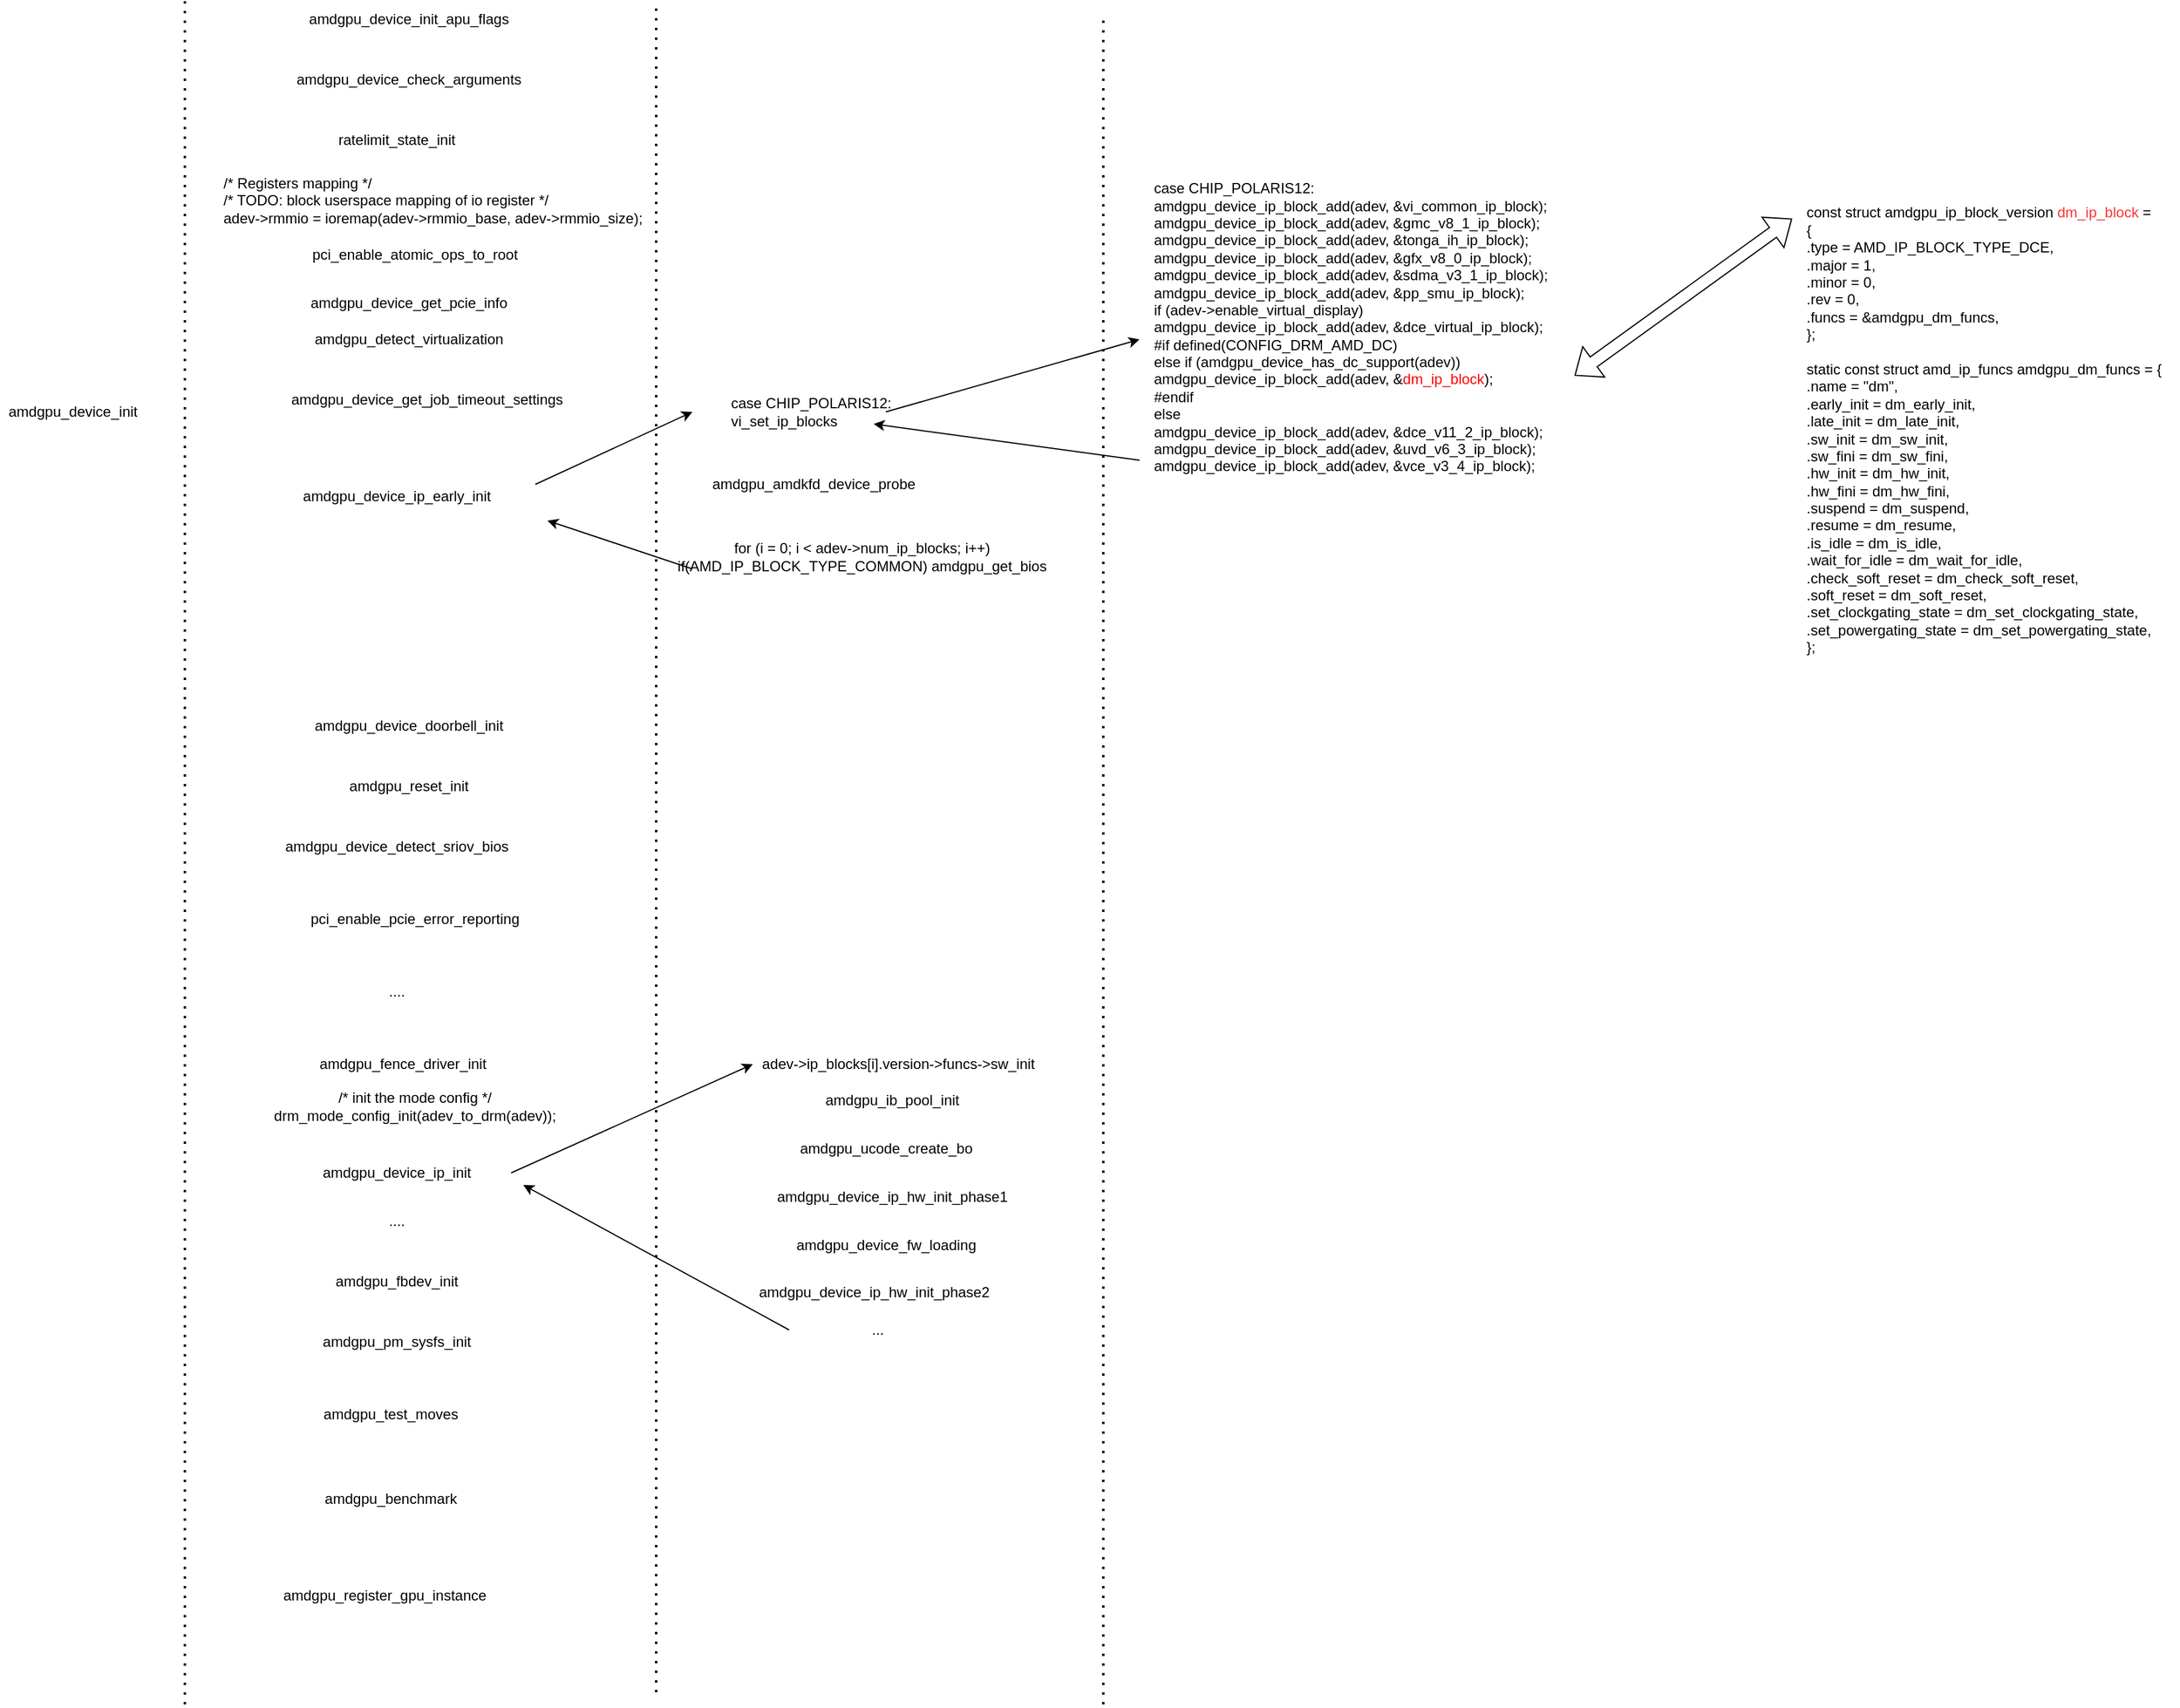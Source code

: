 <mxfile version="17.4.6" type="github">
  <diagram id="hGFMNqmb2zfe9tHskcBW" name="Page-1">
    <mxGraphModel dx="2249" dy="755" grid="1" gridSize="10" guides="1" tooltips="1" connect="1" arrows="1" fold="1" page="1" pageScale="1" pageWidth="827" pageHeight="1169" math="0" shadow="0">
      <root>
        <mxCell id="0" />
        <mxCell id="1" parent="0" />
        <mxCell id="GLmPlQLurBmdkAW1gnxs-2" value="amdgpu_device_init" style="text;html=1;align=center;verticalAlign=middle;resizable=0;points=[];autosize=1;strokeColor=none;fillColor=none;" vertex="1" parent="1">
          <mxGeometry x="-473" y="440" width="120" height="20" as="geometry" />
        </mxCell>
        <mxCell id="GLmPlQLurBmdkAW1gnxs-3" value="amdgpu_device_ip_early_init" style="text;html=1;align=center;verticalAlign=middle;resizable=0;points=[];autosize=1;strokeColor=none;fillColor=none;" vertex="1" parent="1">
          <mxGeometry x="-230" y="510" width="170" height="20" as="geometry" />
        </mxCell>
        <mxCell id="GLmPlQLurBmdkAW1gnxs-4" value="ratelimit_state_init" style="text;html=1;align=center;verticalAlign=middle;resizable=0;points=[];autosize=1;strokeColor=none;fillColor=none;" vertex="1" parent="1">
          <mxGeometry x="-200" y="215" width="110" height="20" as="geometry" />
        </mxCell>
        <mxCell id="GLmPlQLurBmdkAW1gnxs-5" value="amdgpu_device_doorbell_init" style="text;html=1;align=center;verticalAlign=middle;resizable=0;points=[];autosize=1;strokeColor=none;fillColor=none;" vertex="1" parent="1">
          <mxGeometry x="-220" y="700" width="170" height="20" as="geometry" />
        </mxCell>
        <mxCell id="GLmPlQLurBmdkAW1gnxs-7" value="case CHIP_POLARIS12:&lt;br&gt;vi_set_ip_blocks" style="text;html=1;align=left;verticalAlign=middle;resizable=0;points=[];autosize=1;strokeColor=none;fillColor=none;" vertex="1" parent="1">
          <mxGeometry x="130" y="435" width="150" height="30" as="geometry" />
        </mxCell>
        <mxCell id="GLmPlQLurBmdkAW1gnxs-8" value="&lt;div&gt;case CHIP_POLARIS12:&lt;br&gt;&lt;/div&gt;&lt;div&gt;&lt;span&gt;		&lt;/span&gt;amdgpu_device_ip_block_add(adev, &amp;amp;vi_common_ip_block);&lt;/div&gt;&lt;div&gt;&lt;span&gt;		&lt;/span&gt;amdgpu_device_ip_block_add(adev, &amp;amp;gmc_v8_1_ip_block);&lt;/div&gt;&lt;div&gt;&lt;span&gt;		&lt;/span&gt;amdgpu_device_ip_block_add(adev, &amp;amp;tonga_ih_ip_block);&lt;/div&gt;&lt;div&gt;&lt;span&gt;		&lt;/span&gt;amdgpu_device_ip_block_add(adev, &amp;amp;gfx_v8_0_ip_block);&lt;/div&gt;&lt;div&gt;&lt;span&gt;		&lt;/span&gt;amdgpu_device_ip_block_add(adev, &amp;amp;sdma_v3_1_ip_block);&lt;/div&gt;&lt;div&gt;&lt;span&gt;		&lt;/span&gt;amdgpu_device_ip_block_add(adev, &amp;amp;pp_smu_ip_block);&lt;/div&gt;&lt;div&gt;&lt;span&gt;		&lt;/span&gt;if (adev-&amp;gt;enable_virtual_display)&lt;/div&gt;&lt;div&gt;&lt;span&gt;			&lt;/span&gt;amdgpu_device_ip_block_add(adev, &amp;amp;dce_virtual_ip_block);&lt;/div&gt;&lt;div&gt;#if defined(CONFIG_DRM_AMD_DC)&lt;/div&gt;&lt;div&gt;&lt;span&gt;		&lt;/span&gt;else if (amdgpu_device_has_dc_support(adev))&lt;/div&gt;&lt;div&gt;&lt;span&gt;			&lt;/span&gt;amdgpu_device_ip_block_add(adev, &amp;amp;&lt;font color=&quot;#ff0000&quot;&gt;dm_ip_block&lt;/font&gt;);&lt;/div&gt;&lt;div&gt;#endif&lt;/div&gt;&lt;div&gt;&lt;span&gt;		&lt;/span&gt;else&lt;/div&gt;&lt;div&gt;&lt;span&gt;			&lt;/span&gt;amdgpu_device_ip_block_add(adev, &amp;amp;dce_v11_2_ip_block);&lt;/div&gt;&lt;div&gt;&lt;span&gt;		&lt;/span&gt;amdgpu_device_ip_block_add(adev, &amp;amp;uvd_v6_3_ip_block);&lt;/div&gt;&lt;div&gt;&lt;span&gt;		&lt;/span&gt;amdgpu_device_ip_block_add(adev, &amp;amp;vce_v3_4_ip_block);&lt;/div&gt;" style="text;html=1;align=left;verticalAlign=middle;resizable=0;points=[];autosize=1;strokeColor=none;fillColor=none;" vertex="1" parent="1">
          <mxGeometry x="480" y="260" width="340" height="240" as="geometry" />
        </mxCell>
        <mxCell id="GLmPlQLurBmdkAW1gnxs-9" value="&lt;div&gt;&lt;div&gt;const struct amdgpu_ip_block_version &lt;font color=&quot;#ff3333&quot;&gt;dm_ip_block&lt;/font&gt; =&lt;/div&gt;&lt;div&gt;{&lt;/div&gt;&lt;div&gt;&lt;span&gt;	&lt;/span&gt;.type = AMD_IP_BLOCK_TYPE_DCE,&lt;/div&gt;&lt;div&gt;&lt;span&gt;	&lt;/span&gt;.major = 1,&lt;/div&gt;&lt;div&gt;&lt;span&gt;	&lt;/span&gt;.minor = 0,&lt;/div&gt;&lt;div&gt;&lt;span&gt;	&lt;/span&gt;.rev = 0,&lt;/div&gt;&lt;div&gt;&lt;span&gt;	&lt;/span&gt;.funcs = &amp;amp;amdgpu_dm_funcs,&lt;/div&gt;&lt;div&gt;};&lt;/div&gt;&lt;/div&gt;&lt;div&gt;&lt;br&gt;&lt;/div&gt;&lt;div&gt;static const struct amd_ip_funcs amdgpu_dm_funcs = {&lt;/div&gt;&lt;div&gt;&lt;span&gt;	&lt;/span&gt;.name = &quot;dm&quot;,&lt;/div&gt;&lt;div&gt;&lt;span&gt;	&lt;/span&gt;.early_init = dm_early_init,&lt;/div&gt;&lt;div&gt;&lt;span&gt;	&lt;/span&gt;.late_init = dm_late_init,&lt;/div&gt;&lt;div&gt;&lt;span&gt;	&lt;/span&gt;.sw_init = dm_sw_init,&lt;/div&gt;&lt;div&gt;&lt;span&gt;	&lt;/span&gt;.sw_fini = dm_sw_fini,&lt;/div&gt;&lt;div&gt;&lt;span&gt;	&lt;/span&gt;.hw_init = dm_hw_init,&lt;/div&gt;&lt;div&gt;&lt;span&gt;	&lt;/span&gt;.hw_fini = dm_hw_fini,&lt;/div&gt;&lt;div&gt;&lt;span&gt;	&lt;/span&gt;.suspend = dm_suspend,&lt;/div&gt;&lt;div&gt;&lt;span&gt;	&lt;/span&gt;.resume = dm_resume,&lt;/div&gt;&lt;div&gt;&lt;span&gt;	&lt;/span&gt;.is_idle = dm_is_idle,&lt;/div&gt;&lt;div&gt;&lt;span&gt;	&lt;/span&gt;.wait_for_idle = dm_wait_for_idle,&lt;/div&gt;&lt;div&gt;&lt;span&gt;	&lt;/span&gt;.check_soft_reset = dm_check_soft_reset,&lt;/div&gt;&lt;div&gt;&lt;span&gt;	&lt;/span&gt;.soft_reset = dm_soft_reset,&lt;/div&gt;&lt;div&gt;&lt;span&gt;	&lt;/span&gt;.set_clockgating_state = dm_set_clockgating_state,&lt;/div&gt;&lt;div&gt;&lt;span&gt;	&lt;/span&gt;.set_powergating_state = dm_set_powergating_state,&lt;/div&gt;&lt;div&gt;};&lt;/div&gt;" style="text;html=1;align=left;verticalAlign=middle;resizable=0;points=[];autosize=1;strokeColor=none;fillColor=none;" vertex="1" parent="1">
          <mxGeometry x="1020" y="280" width="310" height="370" as="geometry" />
        </mxCell>
        <mxCell id="GLmPlQLurBmdkAW1gnxs-11" value="" style="endArrow=none;dashed=1;html=1;dashPattern=1 3;strokeWidth=2;rounded=0;fontColor=#FF3333;" edge="1" parent="1">
          <mxGeometry width="50" height="50" relative="1" as="geometry">
            <mxPoint x="-320" y="1520" as="sourcePoint" />
            <mxPoint x="-320" y="110" as="targetPoint" />
          </mxGeometry>
        </mxCell>
        <mxCell id="GLmPlQLurBmdkAW1gnxs-12" value="" style="endArrow=none;dashed=1;html=1;dashPattern=1 3;strokeWidth=2;rounded=0;fontColor=#FF3333;" edge="1" parent="1">
          <mxGeometry width="50" height="50" relative="1" as="geometry">
            <mxPoint x="70" y="1510" as="sourcePoint" />
            <mxPoint x="70" y="110" as="targetPoint" />
          </mxGeometry>
        </mxCell>
        <mxCell id="GLmPlQLurBmdkAW1gnxs-13" value="" style="shape=flexArrow;endArrow=classic;startArrow=classic;html=1;rounded=0;fontColor=#FF3333;" edge="1" parent="1">
          <mxGeometry width="100" height="100" relative="1" as="geometry">
            <mxPoint x="830" y="420" as="sourcePoint" />
            <mxPoint x="1010" y="290" as="targetPoint" />
          </mxGeometry>
        </mxCell>
        <mxCell id="GLmPlQLurBmdkAW1gnxs-14" value="" style="endArrow=classic;html=1;rounded=0;fontColor=#FF3333;" edge="1" parent="1">
          <mxGeometry width="50" height="50" relative="1" as="geometry">
            <mxPoint x="-30" y="510" as="sourcePoint" />
            <mxPoint x="100" y="450" as="targetPoint" />
          </mxGeometry>
        </mxCell>
        <mxCell id="GLmPlQLurBmdkAW1gnxs-16" value="amdgpu_amdkfd_device_probe" style="text;html=1;align=center;verticalAlign=middle;resizable=0;points=[];autosize=1;strokeColor=none;fillColor=none;fontColor=#000000;" vertex="1" parent="1">
          <mxGeometry x="110" y="500" width="180" height="20" as="geometry" />
        </mxCell>
        <mxCell id="GLmPlQLurBmdkAW1gnxs-17" value="for (i = 0; i &amp;lt; adev-&amp;gt;num_ip_blocks; i++)&lt;br&gt;if(AMD_IP_BLOCK_TYPE_COMMON) amdgpu_get_bios" style="text;html=1;align=center;verticalAlign=middle;resizable=0;points=[];autosize=1;strokeColor=none;fillColor=none;fontColor=#000000;" vertex="1" parent="1">
          <mxGeometry x="80" y="554.5" width="320" height="30" as="geometry" />
        </mxCell>
        <mxCell id="GLmPlQLurBmdkAW1gnxs-18" value="" style="endArrow=classic;html=1;rounded=0;fontColor=#FF3333;" edge="1" parent="1">
          <mxGeometry width="50" height="50" relative="1" as="geometry">
            <mxPoint x="260" y="450" as="sourcePoint" />
            <mxPoint x="470" y="390" as="targetPoint" />
          </mxGeometry>
        </mxCell>
        <mxCell id="GLmPlQLurBmdkAW1gnxs-19" value="" style="endArrow=classic;html=1;rounded=0;fontColor=#FF3333;" edge="1" parent="1">
          <mxGeometry width="50" height="50" relative="1" as="geometry">
            <mxPoint x="100" y="580" as="sourcePoint" />
            <mxPoint x="-20" y="540" as="targetPoint" />
            <Array as="points">
              <mxPoint x="40" y="560" />
            </Array>
          </mxGeometry>
        </mxCell>
        <mxCell id="GLmPlQLurBmdkAW1gnxs-20" value="" style="endArrow=classic;html=1;rounded=0;fontColor=#FF3333;" edge="1" parent="1">
          <mxGeometry width="50" height="50" relative="1" as="geometry">
            <mxPoint x="470" y="490" as="sourcePoint" />
            <mxPoint x="250" y="460" as="targetPoint" />
          </mxGeometry>
        </mxCell>
        <mxCell id="GLmPlQLurBmdkAW1gnxs-21" value="" style="endArrow=none;dashed=1;html=1;dashPattern=1 3;strokeWidth=2;rounded=0;fontColor=#FF3333;" edge="1" parent="1">
          <mxGeometry width="50" height="50" relative="1" as="geometry">
            <mxPoint x="440" y="1520" as="sourcePoint" />
            <mxPoint x="440" y="120" as="targetPoint" />
          </mxGeometry>
        </mxCell>
        <mxCell id="GLmPlQLurBmdkAW1gnxs-22" value="amdgpu_device_init_apu_flags" style="text;html=1;align=center;verticalAlign=middle;resizable=0;points=[];autosize=1;strokeColor=none;fillColor=none;fontColor=#000000;" vertex="1" parent="1">
          <mxGeometry x="-225" y="115" width="180" height="20" as="geometry" />
        </mxCell>
        <mxCell id="GLmPlQLurBmdkAW1gnxs-23" value="amdgpu_device_check_arguments" style="text;html=1;align=center;verticalAlign=middle;resizable=0;points=[];autosize=1;strokeColor=none;fillColor=none;fontColor=#000000;" vertex="1" parent="1">
          <mxGeometry x="-235" y="165" width="200" height="20" as="geometry" />
        </mxCell>
        <mxCell id="GLmPlQLurBmdkAW1gnxs-24" value="&lt;div&gt;&lt;span&gt;	&lt;/span&gt;/* Registers mapping */&lt;/div&gt;&lt;div style=&quot;&quot;&gt;&lt;span&gt;	&lt;/span&gt;/* TODO: block userspace mapping of io register */&lt;/div&gt;adev-&amp;gt;rmmio = ioremap(adev-&amp;gt;rmmio_base, adev-&amp;gt;rmmio_size);" style="text;html=1;align=left;verticalAlign=middle;resizable=0;points=[];autosize=1;strokeColor=none;fillColor=none;fontColor=#000000;" vertex="1" parent="1">
          <mxGeometry x="-290" y="250" width="360" height="50" as="geometry" />
        </mxCell>
        <mxCell id="GLmPlQLurBmdkAW1gnxs-25" value="pci_enable_atomic_ops_to_root" style="text;html=1;align=center;verticalAlign=middle;resizable=0;points=[];autosize=1;strokeColor=none;fillColor=none;fontColor=#000000;" vertex="1" parent="1">
          <mxGeometry x="-225" y="310" width="190" height="20" as="geometry" />
        </mxCell>
        <mxCell id="GLmPlQLurBmdkAW1gnxs-26" value="amdgpu_device_get_pcie_info" style="text;html=1;align=center;verticalAlign=middle;resizable=0;points=[];autosize=1;strokeColor=none;fillColor=none;fontColor=#000000;" vertex="1" parent="1">
          <mxGeometry x="-225" y="350" width="180" height="20" as="geometry" />
        </mxCell>
        <mxCell id="GLmPlQLurBmdkAW1gnxs-27" value="amdgpu_detect_virtualization" style="text;html=1;align=center;verticalAlign=middle;resizable=0;points=[];autosize=1;strokeColor=none;fillColor=none;fontColor=#000000;" vertex="1" parent="1">
          <mxGeometry x="-220" y="380" width="170" height="20" as="geometry" />
        </mxCell>
        <mxCell id="GLmPlQLurBmdkAW1gnxs-28" value="amdgpu_device_get_job_timeout_settings" style="text;html=1;align=center;verticalAlign=middle;resizable=0;points=[];autosize=1;strokeColor=none;fillColor=none;fontColor=#000000;" vertex="1" parent="1">
          <mxGeometry x="-240" y="430" width="240" height="20" as="geometry" />
        </mxCell>
        <mxCell id="GLmPlQLurBmdkAW1gnxs-29" value="amdgpu_reset_init" style="text;html=1;align=center;verticalAlign=middle;resizable=0;points=[];autosize=1;strokeColor=none;fillColor=none;fontColor=#000000;" vertex="1" parent="1">
          <mxGeometry x="-190" y="750" width="110" height="20" as="geometry" />
        </mxCell>
        <mxCell id="GLmPlQLurBmdkAW1gnxs-30" value="amdgpu_device_detect_sriov_bios" style="text;html=1;align=center;verticalAlign=middle;resizable=0;points=[];autosize=1;strokeColor=none;fillColor=none;fontColor=#000000;" vertex="1" parent="1">
          <mxGeometry x="-245" y="800" width="200" height="20" as="geometry" />
        </mxCell>
        <mxCell id="GLmPlQLurBmdkAW1gnxs-31" value="pci_enable_pcie_error_reporting" style="text;html=1;align=center;verticalAlign=middle;resizable=0;points=[];autosize=1;strokeColor=none;fillColor=none;fontColor=#000000;" vertex="1" parent="1">
          <mxGeometry x="-225" y="860" width="190" height="20" as="geometry" />
        </mxCell>
        <mxCell id="GLmPlQLurBmdkAW1gnxs-32" value="...." style="text;html=1;align=center;verticalAlign=middle;resizable=0;points=[];autosize=1;strokeColor=none;fillColor=none;fontColor=#000000;" vertex="1" parent="1">
          <mxGeometry x="-160" y="920" width="30" height="20" as="geometry" />
        </mxCell>
        <mxCell id="GLmPlQLurBmdkAW1gnxs-33" value="amdgpu_fence_driver_init" style="text;html=1;align=center;verticalAlign=middle;resizable=0;points=[];autosize=1;strokeColor=none;fillColor=none;fontColor=#000000;" vertex="1" parent="1">
          <mxGeometry x="-215" y="980" width="150" height="20" as="geometry" />
        </mxCell>
        <mxCell id="GLmPlQLurBmdkAW1gnxs-34" value="...." style="text;html=1;align=center;verticalAlign=middle;resizable=0;points=[];autosize=1;strokeColor=none;fillColor=none;fontColor=#000000;" vertex="1" parent="1">
          <mxGeometry x="-160" y="1110" width="30" height="20" as="geometry" />
        </mxCell>
        <mxCell id="GLmPlQLurBmdkAW1gnxs-35" value="amdgpu_fbdev_init" style="text;html=1;align=center;verticalAlign=middle;resizable=0;points=[];autosize=1;strokeColor=none;fillColor=none;fontColor=#000000;" vertex="1" parent="1">
          <mxGeometry x="-205" y="1160" width="120" height="20" as="geometry" />
        </mxCell>
        <mxCell id="GLmPlQLurBmdkAW1gnxs-36" value="amdgpu_pm_sysfs_init" style="text;html=1;align=center;verticalAlign=middle;resizable=0;points=[];autosize=1;strokeColor=none;fillColor=none;fontColor=#000000;" vertex="1" parent="1">
          <mxGeometry x="-215" y="1210" width="140" height="20" as="geometry" />
        </mxCell>
        <mxCell id="GLmPlQLurBmdkAW1gnxs-37" value="&lt;div&gt;&lt;span&gt;	&lt;/span&gt;/* init the mode config */&lt;/div&gt;&lt;div&gt;&lt;span&gt;	&lt;/span&gt;drm_mode_config_init(adev_to_drm(adev));&lt;/div&gt;" style="text;html=1;align=center;verticalAlign=middle;resizable=0;points=[];autosize=1;strokeColor=none;fillColor=none;fontColor=#000000;" vertex="1" parent="1">
          <mxGeometry x="-255" y="1010" width="250" height="30" as="geometry" />
        </mxCell>
        <mxCell id="GLmPlQLurBmdkAW1gnxs-38" value="amdgpu_device_ip_init" style="text;html=1;align=center;verticalAlign=middle;resizable=0;points=[];autosize=1;strokeColor=none;fillColor=none;fontColor=#000000;" vertex="1" parent="1">
          <mxGeometry x="-215" y="1070" width="140" height="20" as="geometry" />
        </mxCell>
        <mxCell id="GLmPlQLurBmdkAW1gnxs-39" value="amdgpu_test_moves" style="text;html=1;align=center;verticalAlign=middle;resizable=0;points=[];autosize=1;strokeColor=none;fillColor=none;fontColor=#000000;" vertex="1" parent="1">
          <mxGeometry x="-215" y="1270" width="130" height="20" as="geometry" />
        </mxCell>
        <mxCell id="GLmPlQLurBmdkAW1gnxs-40" value="amdgpu_benchmark" style="text;html=1;align=center;verticalAlign=middle;resizable=0;points=[];autosize=1;strokeColor=none;fillColor=none;fontColor=#000000;" vertex="1" parent="1">
          <mxGeometry x="-210" y="1340" width="120" height="20" as="geometry" />
        </mxCell>
        <mxCell id="GLmPlQLurBmdkAW1gnxs-41" value="amdgpu_register_gpu_instance" style="text;html=1;align=center;verticalAlign=middle;resizable=0;points=[];autosize=1;strokeColor=none;fillColor=none;fontColor=#000000;" vertex="1" parent="1">
          <mxGeometry x="-245" y="1420" width="180" height="20" as="geometry" />
        </mxCell>
        <mxCell id="GLmPlQLurBmdkAW1gnxs-42" value="adev-&amp;gt;ip_blocks[i].version-&amp;gt;funcs-&amp;gt;sw_init" style="text;html=1;align=center;verticalAlign=middle;resizable=0;points=[];autosize=1;strokeColor=none;fillColor=none;fontColor=#000000;" vertex="1" parent="1">
          <mxGeometry x="150" y="980" width="240" height="20" as="geometry" />
        </mxCell>
        <mxCell id="GLmPlQLurBmdkAW1gnxs-43" value="" style="endArrow=classic;html=1;rounded=0;fontColor=#000000;" edge="1" parent="1">
          <mxGeometry width="50" height="50" relative="1" as="geometry">
            <mxPoint x="-50" y="1080" as="sourcePoint" />
            <mxPoint x="150" y="990" as="targetPoint" />
          </mxGeometry>
        </mxCell>
        <mxCell id="GLmPlQLurBmdkAW1gnxs-44" value="amdgpu_ib_pool_init" style="text;html=1;align=center;verticalAlign=middle;resizable=0;points=[];autosize=1;strokeColor=none;fillColor=none;fontColor=#000000;" vertex="1" parent="1">
          <mxGeometry x="200" y="1010" width="130" height="20" as="geometry" />
        </mxCell>
        <mxCell id="GLmPlQLurBmdkAW1gnxs-45" value="amdgpu_ucode_create_bo" style="text;html=1;align=center;verticalAlign=middle;resizable=0;points=[];autosize=1;strokeColor=none;fillColor=none;fontColor=#000000;" vertex="1" parent="1">
          <mxGeometry x="180" y="1050" width="160" height="20" as="geometry" />
        </mxCell>
        <mxCell id="GLmPlQLurBmdkAW1gnxs-46" value="amdgpu_device_ip_hw_init_phase1" style="text;html=1;align=center;verticalAlign=middle;resizable=0;points=[];autosize=1;strokeColor=none;fillColor=none;fontColor=#000000;" vertex="1" parent="1">
          <mxGeometry x="160" y="1090" width="210" height="20" as="geometry" />
        </mxCell>
        <mxCell id="GLmPlQLurBmdkAW1gnxs-47" value="amdgpu_device_fw_loading" style="text;html=1;align=center;verticalAlign=middle;resizable=0;points=[];autosize=1;strokeColor=none;fillColor=none;fontColor=#000000;" vertex="1" parent="1">
          <mxGeometry x="180" y="1130" width="160" height="20" as="geometry" />
        </mxCell>
        <mxCell id="GLmPlQLurBmdkAW1gnxs-48" value="amdgpu_device_ip_hw_init_phase2" style="text;html=1;align=center;verticalAlign=middle;resizable=0;points=[];autosize=1;strokeColor=none;fillColor=none;fontColor=#000000;" vertex="1" parent="1">
          <mxGeometry x="145" y="1169" width="210" height="20" as="geometry" />
        </mxCell>
        <mxCell id="GLmPlQLurBmdkAW1gnxs-49" value="..." style="text;html=1;align=center;verticalAlign=middle;resizable=0;points=[];autosize=1;strokeColor=none;fillColor=none;fontColor=#000000;" vertex="1" parent="1">
          <mxGeometry x="238" y="1200" width="30" height="20" as="geometry" />
        </mxCell>
        <mxCell id="GLmPlQLurBmdkAW1gnxs-50" value="" style="endArrow=classic;html=1;rounded=0;fontColor=#000000;" edge="1" parent="1">
          <mxGeometry width="50" height="50" relative="1" as="geometry">
            <mxPoint x="180" y="1210" as="sourcePoint" />
            <mxPoint x="-40" y="1090" as="targetPoint" />
          </mxGeometry>
        </mxCell>
      </root>
    </mxGraphModel>
  </diagram>
</mxfile>

